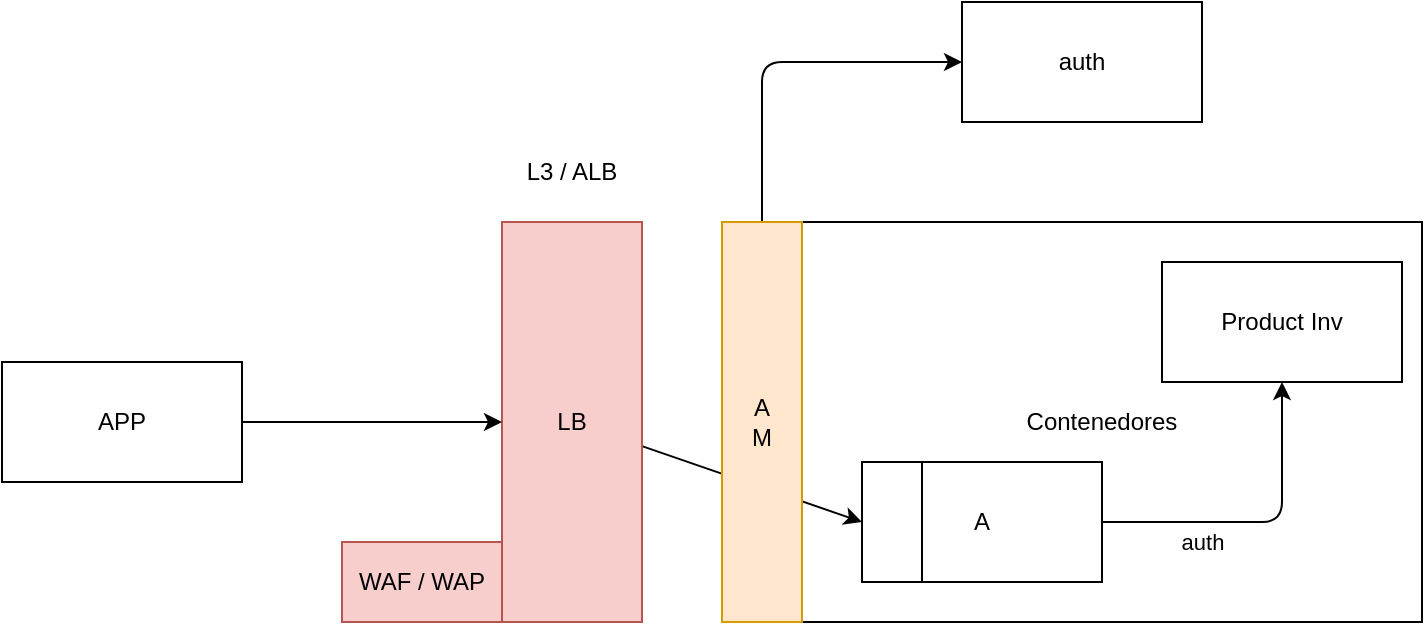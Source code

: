 <mxfile>
    <diagram id="sLbCUb1HVe01A0IL0GWn" name="Page-1">
        <mxGraphModel dx="864" dy="404" grid="1" gridSize="10" guides="1" tooltips="1" connect="1" arrows="1" fold="1" page="1" pageScale="1" pageWidth="1100" pageHeight="850" math="0" shadow="0">
            <root>
                <mxCell id="0"/>
                <mxCell id="1" parent="0"/>
                <mxCell id="4" value="Contenedores" style="rounded=0;whiteSpace=wrap;html=1;" vertex="1" parent="1">
                    <mxGeometry x="430" y="150" width="320" height="200" as="geometry"/>
                </mxCell>
                <mxCell id="7" style="edgeStyle=none;html=1;entryX=0;entryY=0.5;entryDx=0;entryDy=0;" edge="1" parent="1" source="2" target="9">
                    <mxGeometry relative="1" as="geometry"/>
                </mxCell>
                <mxCell id="2" value="LB" style="rounded=0;whiteSpace=wrap;html=1;fillColor=#f8cecc;strokeColor=#b85450;" vertex="1" parent="1">
                    <mxGeometry x="290" y="150" width="70" height="200" as="geometry"/>
                </mxCell>
                <mxCell id="3" value="L3 / ALB" style="text;html=1;strokeColor=none;fillColor=none;align=center;verticalAlign=middle;whiteSpace=wrap;rounded=0;" vertex="1" parent="1">
                    <mxGeometry x="295" y="110" width="60" height="30" as="geometry"/>
                </mxCell>
                <mxCell id="6" style="edgeStyle=none;html=1;" edge="1" parent="1" source="5" target="2">
                    <mxGeometry relative="1" as="geometry"/>
                </mxCell>
                <mxCell id="5" value="APP" style="rounded=0;whiteSpace=wrap;html=1;" vertex="1" parent="1">
                    <mxGeometry x="40" y="220" width="120" height="60" as="geometry"/>
                </mxCell>
                <mxCell id="8" value="Product Inv" style="rounded=0;whiteSpace=wrap;html=1;" vertex="1" parent="1">
                    <mxGeometry x="620" y="170" width="120" height="60" as="geometry"/>
                </mxCell>
                <mxCell id="11" style="edgeStyle=none;html=1;entryX=0.5;entryY=1;entryDx=0;entryDy=0;" edge="1" parent="1" source="9" target="8">
                    <mxGeometry relative="1" as="geometry">
                        <Array as="points">
                            <mxPoint x="680" y="300"/>
                        </Array>
                    </mxGeometry>
                </mxCell>
                <mxCell id="13" value="auth" style="edgeLabel;html=1;align=center;verticalAlign=middle;resizable=0;points=[];" vertex="1" connectable="0" parent="11">
                    <mxGeometry x="0.288" y="-3" relative="1" as="geometry">
                        <mxPoint x="-43" y="23" as="offset"/>
                    </mxGeometry>
                </mxCell>
                <mxCell id="9" value="A" style="rounded=0;whiteSpace=wrap;html=1;" vertex="1" parent="1">
                    <mxGeometry x="470" y="270" width="120" height="60" as="geometry"/>
                </mxCell>
                <mxCell id="12" value="WAF / WAP" style="rounded=0;whiteSpace=wrap;html=1;fillColor=#f8cecc;strokeColor=#b85450;" vertex="1" parent="1">
                    <mxGeometry x="210" y="310" width="80" height="40" as="geometry"/>
                </mxCell>
                <mxCell id="14" value="" style="rounded=0;whiteSpace=wrap;html=1;" vertex="1" parent="1">
                    <mxGeometry x="470" y="270" width="30" height="60" as="geometry"/>
                </mxCell>
                <mxCell id="17" style="edgeStyle=none;html=1;exitX=0.5;exitY=0;exitDx=0;exitDy=0;" edge="1" parent="1" source="15" target="16">
                    <mxGeometry relative="1" as="geometry">
                        <Array as="points">
                            <mxPoint x="420" y="70"/>
                        </Array>
                    </mxGeometry>
                </mxCell>
                <mxCell id="15" value="A&lt;br&gt;M" style="rounded=0;whiteSpace=wrap;html=1;fillColor=#ffe6cc;strokeColor=#d79b00;" vertex="1" parent="1">
                    <mxGeometry x="400" y="150" width="40" height="200" as="geometry"/>
                </mxCell>
                <mxCell id="16" value="auth" style="rounded=0;whiteSpace=wrap;html=1;" vertex="1" parent="1">
                    <mxGeometry x="520" y="40" width="120" height="60" as="geometry"/>
                </mxCell>
            </root>
        </mxGraphModel>
    </diagram>
</mxfile>